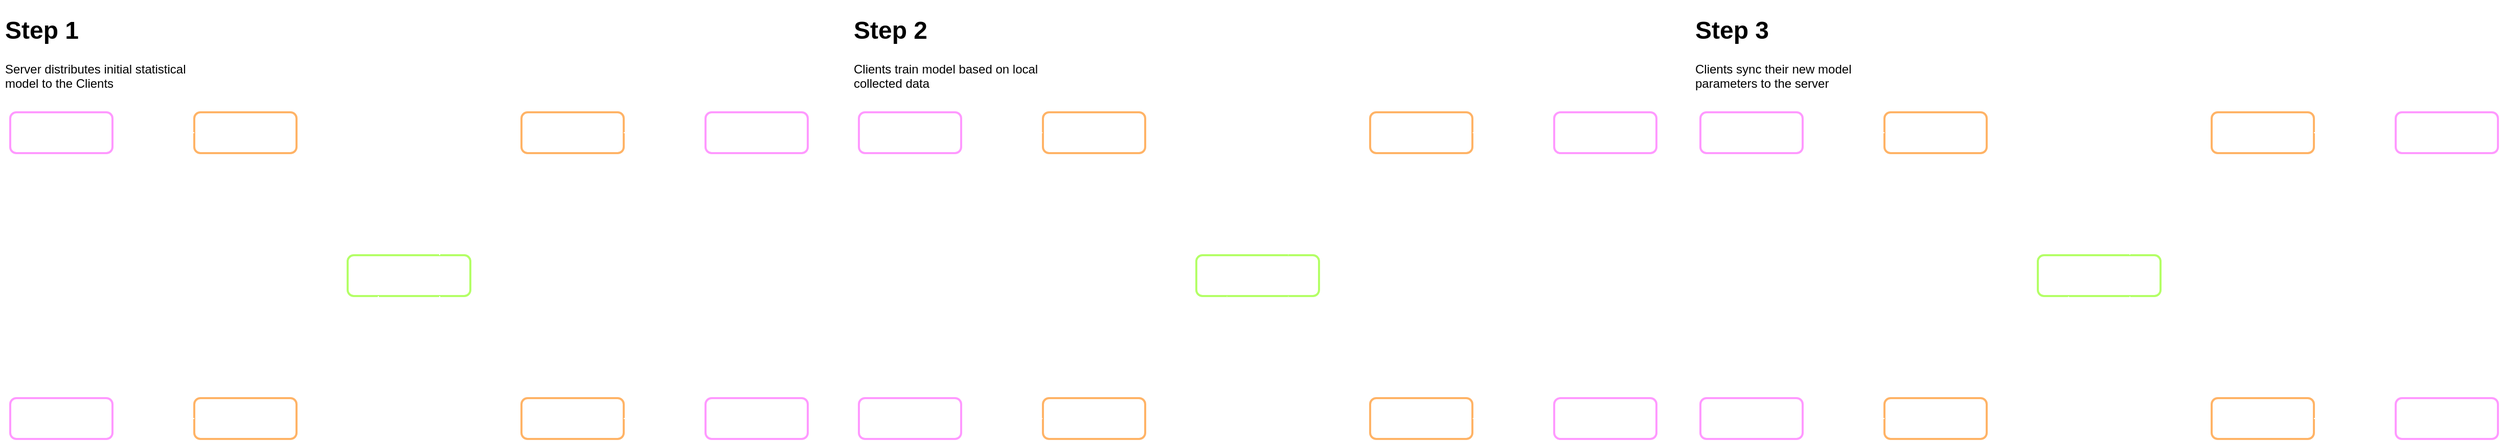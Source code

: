 <mxfile>
    <diagram id="TTqofoNSRCDXfl3htt0m" name="Page-1">
        <mxGraphModel dx="2020" dy="1393" grid="1" gridSize="10" guides="1" tooltips="1" connect="1" arrows="1" fold="1" page="1" pageScale="1" pageWidth="827" pageHeight="1169" math="0" shadow="0">
            <root>
                <mxCell id="0"/>
                <mxCell id="1" parent="0"/>
                <mxCell id="7" style="edgeStyle=none;html=1;entryX=0.5;entryY=1;entryDx=0;entryDy=0;startArrow=none;startFill=0;labelBackgroundColor=none;strokeColor=#FFFFFF;exitX=0.25;exitY=0;exitDx=0;exitDy=0;" parent="1" source="8" target="11" edge="1">
                    <mxGeometry relative="1" as="geometry">
                        <Array as="points">
                            <mxPoint x="390" y="210"/>
                            <mxPoint x="260" y="210"/>
                        </Array>
                    </mxGeometry>
                </mxCell>
                <mxCell id="8" value="Server" style="rounded=1;whiteSpace=wrap;html=1;strokeColor=#B3FF66;labelBackgroundColor=none;fillColor=none;fontColor=#FFFFFF;fontStyle=1;strokeWidth=2;" parent="1" vertex="1">
                    <mxGeometry x="360" y="260" width="120" height="40" as="geometry"/>
                </mxCell>
                <mxCell id="11" value="Client #1" style="rounded=1;whiteSpace=wrap;html=1;strokeColor=#FFB366;labelBackgroundColor=none;fillColor=none;fontColor=#FFFFFF;fontStyle=0;strokeWidth=2;" parent="1" vertex="1">
                    <mxGeometry x="210" y="120" width="100" height="40" as="geometry"/>
                </mxCell>
                <mxCell id="12" style="edgeStyle=none;html=1;startArrow=classic;startFill=1;labelBackgroundColor=none;strokeColor=#FFFFFF;exitX=0.5;exitY=1;exitDx=0;exitDy=0;entryX=0.75;entryY=0;entryDx=0;entryDy=0;endArrow=none;endFill=0;" parent="1" source="13" target="8" edge="1">
                    <mxGeometry relative="1" as="geometry">
                        <Array as="points">
                            <mxPoint x="580" y="210"/>
                            <mxPoint x="450" y="210"/>
                        </Array>
                        <mxPoint x="370" y="240" as="targetPoint"/>
                    </mxGeometry>
                </mxCell>
                <mxCell id="13" value="Client #2" style="rounded=1;whiteSpace=wrap;html=1;strokeColor=#FFB366;labelBackgroundColor=none;fillColor=none;fontColor=#FFFFFF;fontStyle=0;strokeWidth=2;" parent="1" vertex="1">
                    <mxGeometry x="530" y="120" width="100" height="40" as="geometry"/>
                </mxCell>
                <mxCell id="14" style="edgeStyle=none;html=1;startArrow=classic;startFill=1;labelBackgroundColor=none;strokeColor=#FFFFFF;exitX=0.5;exitY=0;exitDx=0;exitDy=0;entryX=0.25;entryY=1;entryDx=0;entryDy=0;endArrow=none;endFill=0;" parent="1" source="17" target="8" edge="1">
                    <mxGeometry relative="1" as="geometry">
                        <Array as="points">
                            <mxPoint x="260" y="350"/>
                            <mxPoint x="390" y="350"/>
                        </Array>
                        <mxPoint x="400" y="380" as="targetPoint"/>
                    </mxGeometry>
                </mxCell>
                <mxCell id="17" value="Client #3" style="rounded=1;whiteSpace=wrap;html=1;strokeColor=#FFB366;labelBackgroundColor=none;fillColor=none;fontColor=#FFFFFF;fontStyle=0;strokeWidth=2;" parent="1" vertex="1">
                    <mxGeometry x="210" y="400" width="100" height="40" as="geometry"/>
                </mxCell>
                <mxCell id="18" style="edgeStyle=none;html=1;entryX=0.75;entryY=1;entryDx=0;entryDy=0;startArrow=classic;startFill=1;labelBackgroundColor=none;strokeColor=#FFFFFF;exitX=0.5;exitY=0;exitDx=0;exitDy=0;endArrow=none;endFill=0;" parent="1" source="19" target="8" edge="1">
                    <mxGeometry relative="1" as="geometry">
                        <Array as="points">
                            <mxPoint x="580" y="350"/>
                            <mxPoint x="450" y="350"/>
                        </Array>
                    </mxGeometry>
                </mxCell>
                <mxCell id="19" value="Client #4" style="rounded=1;whiteSpace=wrap;html=1;strokeColor=#FFB366;labelBackgroundColor=none;fillColor=none;fontColor=#FFFFFF;fontStyle=0;strokeWidth=2;" parent="1" vertex="1">
                    <mxGeometry x="530" y="400" width="100" height="40" as="geometry"/>
                </mxCell>
                <mxCell id="33" value="&lt;h1&gt;Step 1&lt;/h1&gt;&lt;p&gt;Server distributes initial statistical model to the Clients&lt;/p&gt;" style="text;html=1;strokeColor=none;fillColor=none;spacing=5;spacingTop=-20;whiteSpace=wrap;overflow=hidden;rounded=0;" parent="1" vertex="1">
                    <mxGeometry x="20" y="20" width="190" height="100" as="geometry"/>
                </mxCell>
                <mxCell id="34" style="edgeStyle=none;html=1;entryX=0.5;entryY=1;entryDx=0;entryDy=0;startArrow=none;startFill=0;labelBackgroundColor=none;strokeColor=#FFFFFF;exitX=0.25;exitY=0;exitDx=0;exitDy=0;endArrow=none;endFill=0;dashed=1;" parent="1" source="35" target="36" edge="1">
                    <mxGeometry relative="1" as="geometry">
                        <Array as="points">
                            <mxPoint x="1220" y="210"/>
                            <mxPoint x="1090" y="210"/>
                        </Array>
                    </mxGeometry>
                </mxCell>
                <mxCell id="35" value="Server" style="rounded=1;whiteSpace=wrap;html=1;strokeColor=#B3FF66;labelBackgroundColor=none;fillColor=none;fontColor=#FFFFFF;fontStyle=1;strokeWidth=2;" parent="1" vertex="1">
                    <mxGeometry x="1190" y="260" width="120" height="40" as="geometry"/>
                </mxCell>
                <mxCell id="36" value="Client #1" style="rounded=1;whiteSpace=wrap;html=1;strokeColor=#FFB366;labelBackgroundColor=none;fillColor=none;fontColor=#FFFFFF;fontStyle=0;strokeWidth=2;" parent="1" vertex="1">
                    <mxGeometry x="1040" y="120" width="100" height="40" as="geometry"/>
                </mxCell>
                <mxCell id="37" style="edgeStyle=none;html=1;startArrow=none;startFill=0;labelBackgroundColor=none;strokeColor=#FFFFFF;exitX=0.5;exitY=1;exitDx=0;exitDy=0;entryX=0.75;entryY=0;entryDx=0;entryDy=0;endArrow=none;endFill=0;dashed=1;" parent="1" source="38" target="35" edge="1">
                    <mxGeometry relative="1" as="geometry">
                        <Array as="points">
                            <mxPoint x="1410" y="210"/>
                            <mxPoint x="1280" y="210"/>
                        </Array>
                        <mxPoint x="1200" y="240" as="targetPoint"/>
                    </mxGeometry>
                </mxCell>
                <mxCell id="38" value="Client #2" style="rounded=1;whiteSpace=wrap;html=1;strokeColor=#FFB366;labelBackgroundColor=none;fillColor=none;fontColor=#FFFFFF;fontStyle=0;strokeWidth=2;" parent="1" vertex="1">
                    <mxGeometry x="1360" y="120" width="100" height="40" as="geometry"/>
                </mxCell>
                <mxCell id="39" style="edgeStyle=none;html=1;startArrow=none;startFill=0;labelBackgroundColor=none;strokeColor=#FFFFFF;exitX=0.5;exitY=0;exitDx=0;exitDy=0;entryX=0.25;entryY=1;entryDx=0;entryDy=0;endArrow=none;endFill=0;dashed=1;" parent="1" source="40" target="35" edge="1">
                    <mxGeometry relative="1" as="geometry">
                        <Array as="points">
                            <mxPoint x="1090" y="350"/>
                            <mxPoint x="1220" y="350"/>
                        </Array>
                        <mxPoint x="1230" y="380" as="targetPoint"/>
                    </mxGeometry>
                </mxCell>
                <mxCell id="40" value="Client #3" style="rounded=1;whiteSpace=wrap;html=1;strokeColor=#FFB366;labelBackgroundColor=none;fillColor=none;fontColor=#FFFFFF;fontStyle=0;strokeWidth=2;" parent="1" vertex="1">
                    <mxGeometry x="1040" y="400" width="100" height="40" as="geometry"/>
                </mxCell>
                <mxCell id="41" style="edgeStyle=none;html=1;entryX=0.75;entryY=1;entryDx=0;entryDy=0;startArrow=none;startFill=0;labelBackgroundColor=none;strokeColor=#FFFFFF;exitX=0.5;exitY=0;exitDx=0;exitDy=0;endArrow=none;endFill=0;dashed=1;" parent="1" source="42" target="35" edge="1">
                    <mxGeometry relative="1" as="geometry">
                        <Array as="points">
                            <mxPoint x="1410" y="350"/>
                            <mxPoint x="1280" y="350"/>
                        </Array>
                    </mxGeometry>
                </mxCell>
                <mxCell id="42" value="Client #4" style="rounded=1;whiteSpace=wrap;html=1;strokeColor=#FFB366;labelBackgroundColor=none;fillColor=none;fontColor=#FFFFFF;fontStyle=0;strokeWidth=2;" parent="1" vertex="1">
                    <mxGeometry x="1360" y="400" width="100" height="40" as="geometry"/>
                </mxCell>
                <mxCell id="43" value="&lt;h1&gt;Step 2&lt;/h1&gt;&lt;p&gt;Clients train model based on local collected data&lt;/p&gt;" style="text;html=1;strokeColor=none;fillColor=none;spacing=5;spacingTop=-20;whiteSpace=wrap;overflow=hidden;rounded=0;" parent="1" vertex="1">
                    <mxGeometry x="850" y="20" width="190" height="100" as="geometry"/>
                </mxCell>
                <mxCell id="52" style="edgeStyle=none;html=1;entryX=0;entryY=0.5;entryDx=0;entryDy=0;startArrow=none;startFill=0;endArrow=classic;endFill=1;strokeColor=#FFFFFF;" parent="1" source="44" target="36" edge="1">
                    <mxGeometry relative="1" as="geometry"/>
                </mxCell>
                <mxCell id="44" value="Local Data" style="rounded=1;whiteSpace=wrap;html=1;strokeColor=#FF99FF;labelBackgroundColor=none;fillColor=none;fontColor=#FFFFFF;fontStyle=0;strokeWidth=2;" parent="1" vertex="1">
                    <mxGeometry x="860" y="120" width="100" height="40" as="geometry"/>
                </mxCell>
                <mxCell id="51" style="edgeStyle=none;html=1;entryX=0;entryY=0.5;entryDx=0;entryDy=0;startArrow=none;startFill=0;endArrow=classic;endFill=1;strokeColor=#FFFFFF;" parent="1" source="46" target="40" edge="1">
                    <mxGeometry relative="1" as="geometry"/>
                </mxCell>
                <mxCell id="46" value="Local Data" style="rounded=1;whiteSpace=wrap;html=1;strokeColor=#FF99FF;labelBackgroundColor=none;fillColor=none;fontColor=#FFFFFF;fontStyle=0;strokeWidth=2;" parent="1" vertex="1">
                    <mxGeometry x="860" y="400" width="100" height="40" as="geometry"/>
                </mxCell>
                <mxCell id="49" style="edgeStyle=none;html=1;entryX=1;entryY=0.5;entryDx=0;entryDy=0;startArrow=none;startFill=0;endArrow=classic;endFill=1;strokeColor=#FFFFFF;" parent="1" source="47" target="38" edge="1">
                    <mxGeometry relative="1" as="geometry"/>
                </mxCell>
                <mxCell id="47" value="Local Data" style="rounded=1;whiteSpace=wrap;html=1;strokeColor=#FF99FF;labelBackgroundColor=none;fillColor=none;fontColor=#FFFFFF;fontStyle=0;strokeWidth=2;" parent="1" vertex="1">
                    <mxGeometry x="1540" y="120" width="100" height="40" as="geometry"/>
                </mxCell>
                <mxCell id="50" style="edgeStyle=none;html=1;entryX=1;entryY=0.5;entryDx=0;entryDy=0;startArrow=none;startFill=0;endArrow=classic;endFill=1;strokeColor=#FFFFFF;" parent="1" source="48" target="42" edge="1">
                    <mxGeometry relative="1" as="geometry"/>
                </mxCell>
                <mxCell id="48" value="Local Data" style="rounded=1;whiteSpace=wrap;html=1;strokeColor=#FF99FF;labelBackgroundColor=none;fillColor=none;fontColor=#FFFFFF;fontStyle=0;strokeWidth=2;" parent="1" vertex="1">
                    <mxGeometry x="1540" y="400" width="100" height="40" as="geometry"/>
                </mxCell>
                <mxCell id="57" style="edgeStyle=none;html=1;entryX=0;entryY=0.5;entryDx=0;entryDy=0;startArrow=none;startFill=0;endArrow=none;endFill=0;dashed=1;strokeColor=#FFFFFF;" parent="1" source="53" target="11" edge="1">
                    <mxGeometry relative="1" as="geometry"/>
                </mxCell>
                <mxCell id="53" value="Local Data" style="rounded=1;whiteSpace=wrap;html=1;strokeColor=#FF99FF;labelBackgroundColor=none;fillColor=none;fontColor=#FFFFFF;fontStyle=0;strokeWidth=2;" parent="1" vertex="1">
                    <mxGeometry x="30" y="120" width="100" height="40" as="geometry"/>
                </mxCell>
                <mxCell id="58" style="edgeStyle=none;html=1;entryX=0;entryY=0.5;entryDx=0;entryDy=0;startArrow=none;startFill=0;endArrow=none;endFill=0;dashed=1;strokeColor=#FFFFFF;" parent="1" source="54" target="17" edge="1">
                    <mxGeometry relative="1" as="geometry"/>
                </mxCell>
                <mxCell id="54" value="Local Data" style="rounded=1;whiteSpace=wrap;html=1;strokeColor=#FF99FF;labelBackgroundColor=none;fillColor=none;fontColor=#FFFFFF;fontStyle=0;strokeWidth=2;" parent="1" vertex="1">
                    <mxGeometry x="30" y="400" width="100" height="40" as="geometry"/>
                </mxCell>
                <mxCell id="60" style="edgeStyle=none;html=1;entryX=1;entryY=0.5;entryDx=0;entryDy=0;startArrow=none;startFill=0;endArrow=none;endFill=0;dashed=1;strokeColor=#FFFFFF;" parent="1" source="55" target="19" edge="1">
                    <mxGeometry relative="1" as="geometry"/>
                </mxCell>
                <mxCell id="55" value="Local Data" style="rounded=1;whiteSpace=wrap;html=1;strokeColor=#FF99FF;labelBackgroundColor=none;fillColor=none;fontColor=#FFFFFF;fontStyle=0;strokeWidth=2;" parent="1" vertex="1">
                    <mxGeometry x="710" y="400" width="100" height="40" as="geometry"/>
                </mxCell>
                <mxCell id="59" style="edgeStyle=none;html=1;entryX=1;entryY=0.5;entryDx=0;entryDy=0;startArrow=none;startFill=0;endArrow=none;endFill=0;dashed=1;strokeColor=#FFFFFF;" parent="1" source="56" target="13" edge="1">
                    <mxGeometry relative="1" as="geometry"/>
                </mxCell>
                <mxCell id="56" value="Local Data" style="rounded=1;whiteSpace=wrap;html=1;strokeColor=#FF99FF;labelBackgroundColor=none;fillColor=none;fontColor=#FFFFFF;fontStyle=0;strokeWidth=2;" parent="1" vertex="1">
                    <mxGeometry x="710" y="120" width="100" height="40" as="geometry"/>
                </mxCell>
                <mxCell id="61" style="edgeStyle=none;html=1;entryX=0.5;entryY=1;entryDx=0;entryDy=0;startArrow=classic;startFill=1;labelBackgroundColor=none;strokeColor=#FFFFFF;exitX=0.25;exitY=0;exitDx=0;exitDy=0;endArrow=none;endFill=0;" parent="1" source="62" target="63" edge="1">
                    <mxGeometry relative="1" as="geometry">
                        <Array as="points">
                            <mxPoint x="2043" y="210"/>
                            <mxPoint x="1913" y="210"/>
                        </Array>
                    </mxGeometry>
                </mxCell>
                <mxCell id="62" value="Server" style="rounded=1;whiteSpace=wrap;html=1;strokeColor=#B3FF66;labelBackgroundColor=none;fillColor=none;fontColor=#FFFFFF;fontStyle=1;strokeWidth=2;" parent="1" vertex="1">
                    <mxGeometry x="2013" y="260" width="120" height="40" as="geometry"/>
                </mxCell>
                <mxCell id="63" value="Client #1" style="rounded=1;whiteSpace=wrap;html=1;strokeColor=#FFB366;labelBackgroundColor=none;fillColor=none;fontColor=#FFFFFF;fontStyle=0;strokeWidth=2;" parent="1" vertex="1">
                    <mxGeometry x="1863" y="120" width="100" height="40" as="geometry"/>
                </mxCell>
                <mxCell id="64" style="edgeStyle=none;html=1;startArrow=none;startFill=0;labelBackgroundColor=none;strokeColor=#FFFFFF;exitX=0.5;exitY=1;exitDx=0;exitDy=0;entryX=0.75;entryY=0;entryDx=0;entryDy=0;endArrow=classic;endFill=1;" parent="1" source="65" target="62" edge="1">
                    <mxGeometry relative="1" as="geometry">
                        <Array as="points">
                            <mxPoint x="2233" y="210"/>
                            <mxPoint x="2103" y="210"/>
                        </Array>
                        <mxPoint x="2023" y="240" as="targetPoint"/>
                    </mxGeometry>
                </mxCell>
                <mxCell id="65" value="Client #2" style="rounded=1;whiteSpace=wrap;html=1;strokeColor=#FFB366;labelBackgroundColor=none;fillColor=none;fontColor=#FFFFFF;fontStyle=0;strokeWidth=2;" parent="1" vertex="1">
                    <mxGeometry x="2183" y="120" width="100" height="40" as="geometry"/>
                </mxCell>
                <mxCell id="66" style="edgeStyle=none;html=1;startArrow=none;startFill=0;labelBackgroundColor=none;strokeColor=#FFFFFF;exitX=0.5;exitY=0;exitDx=0;exitDy=0;entryX=0.25;entryY=1;entryDx=0;entryDy=0;endArrow=classic;endFill=1;" parent="1" source="67" target="62" edge="1">
                    <mxGeometry relative="1" as="geometry">
                        <Array as="points">
                            <mxPoint x="1913" y="350"/>
                            <mxPoint x="2043" y="350"/>
                        </Array>
                        <mxPoint x="2053" y="380" as="targetPoint"/>
                    </mxGeometry>
                </mxCell>
                <mxCell id="67" value="Client #3" style="rounded=1;whiteSpace=wrap;html=1;strokeColor=#FFB366;labelBackgroundColor=none;fillColor=none;fontColor=#FFFFFF;fontStyle=0;strokeWidth=2;" parent="1" vertex="1">
                    <mxGeometry x="1863" y="400" width="100" height="40" as="geometry"/>
                </mxCell>
                <mxCell id="68" style="edgeStyle=none;html=1;entryX=0.75;entryY=1;entryDx=0;entryDy=0;startArrow=none;startFill=0;labelBackgroundColor=none;strokeColor=#FFFFFF;exitX=0.5;exitY=0;exitDx=0;exitDy=0;endArrow=classic;endFill=1;" parent="1" source="69" target="62" edge="1">
                    <mxGeometry relative="1" as="geometry">
                        <Array as="points">
                            <mxPoint x="2233" y="350"/>
                            <mxPoint x="2103" y="350"/>
                        </Array>
                    </mxGeometry>
                </mxCell>
                <mxCell id="69" value="Client #4" style="rounded=1;whiteSpace=wrap;html=1;strokeColor=#FFB366;labelBackgroundColor=none;fillColor=none;fontColor=#FFFFFF;fontStyle=0;strokeWidth=2;" parent="1" vertex="1">
                    <mxGeometry x="2183" y="400" width="100" height="40" as="geometry"/>
                </mxCell>
                <mxCell id="70" value="&lt;h1&gt;Step 3&lt;/h1&gt;&lt;p&gt;Clients sync their new model parameters to the server&lt;/p&gt;" style="text;html=1;strokeColor=none;fillColor=none;spacing=5;spacingTop=-20;whiteSpace=wrap;overflow=hidden;rounded=0;" parent="1" vertex="1">
                    <mxGeometry x="1673" y="20" width="190" height="100" as="geometry"/>
                </mxCell>
                <mxCell id="71" style="edgeStyle=none;html=1;entryX=0;entryY=0.5;entryDx=0;entryDy=0;startArrow=none;startFill=0;endArrow=none;endFill=0;dashed=1;strokeColor=#FFFFFF;" parent="1" source="72" target="63" edge="1">
                    <mxGeometry relative="1" as="geometry"/>
                </mxCell>
                <mxCell id="72" value="Local Data" style="rounded=1;whiteSpace=wrap;html=1;strokeColor=#FF99FF;labelBackgroundColor=none;fillColor=none;fontColor=#FFFFFF;fontStyle=0;strokeWidth=2;" parent="1" vertex="1">
                    <mxGeometry x="1683" y="120" width="100" height="40" as="geometry"/>
                </mxCell>
                <mxCell id="73" style="edgeStyle=none;html=1;entryX=0;entryY=0.5;entryDx=0;entryDy=0;startArrow=none;startFill=0;endArrow=none;endFill=0;dashed=1;strokeColor=#FFFFFF;" parent="1" source="74" target="67" edge="1">
                    <mxGeometry relative="1" as="geometry"/>
                </mxCell>
                <mxCell id="74" value="Local Data" style="rounded=1;whiteSpace=wrap;html=1;strokeColor=#FF99FF;labelBackgroundColor=none;fillColor=none;fontColor=#FFFFFF;fontStyle=0;strokeWidth=2;" parent="1" vertex="1">
                    <mxGeometry x="1683" y="400" width="100" height="40" as="geometry"/>
                </mxCell>
                <mxCell id="75" style="edgeStyle=none;html=1;entryX=1;entryY=0.5;entryDx=0;entryDy=0;startArrow=none;startFill=0;endArrow=none;endFill=0;dashed=1;strokeColor=#FFFFFF;" parent="1" source="76" target="65" edge="1">
                    <mxGeometry relative="1" as="geometry"/>
                </mxCell>
                <mxCell id="76" value="Local Data" style="rounded=1;whiteSpace=wrap;html=1;strokeColor=#FF99FF;labelBackgroundColor=none;fillColor=none;fontColor=#FFFFFF;fontStyle=0;strokeWidth=2;" parent="1" vertex="1">
                    <mxGeometry x="2363" y="120" width="100" height="40" as="geometry"/>
                </mxCell>
                <mxCell id="77" style="edgeStyle=none;html=1;entryX=1;entryY=0.5;entryDx=0;entryDy=0;startArrow=none;startFill=0;endArrow=none;endFill=0;dashed=1;strokeColor=#FFFFFF;" parent="1" source="78" target="69" edge="1">
                    <mxGeometry relative="1" as="geometry"/>
                </mxCell>
                <mxCell id="78" value="Local Data" style="rounded=1;whiteSpace=wrap;html=1;strokeColor=#FF99FF;labelBackgroundColor=none;fillColor=none;fontColor=#FFFFFF;fontStyle=0;strokeWidth=2;" parent="1" vertex="1">
                    <mxGeometry x="2363" y="400" width="100" height="40" as="geometry"/>
                </mxCell>
            </root>
        </mxGraphModel>
    </diagram>
</mxfile>
